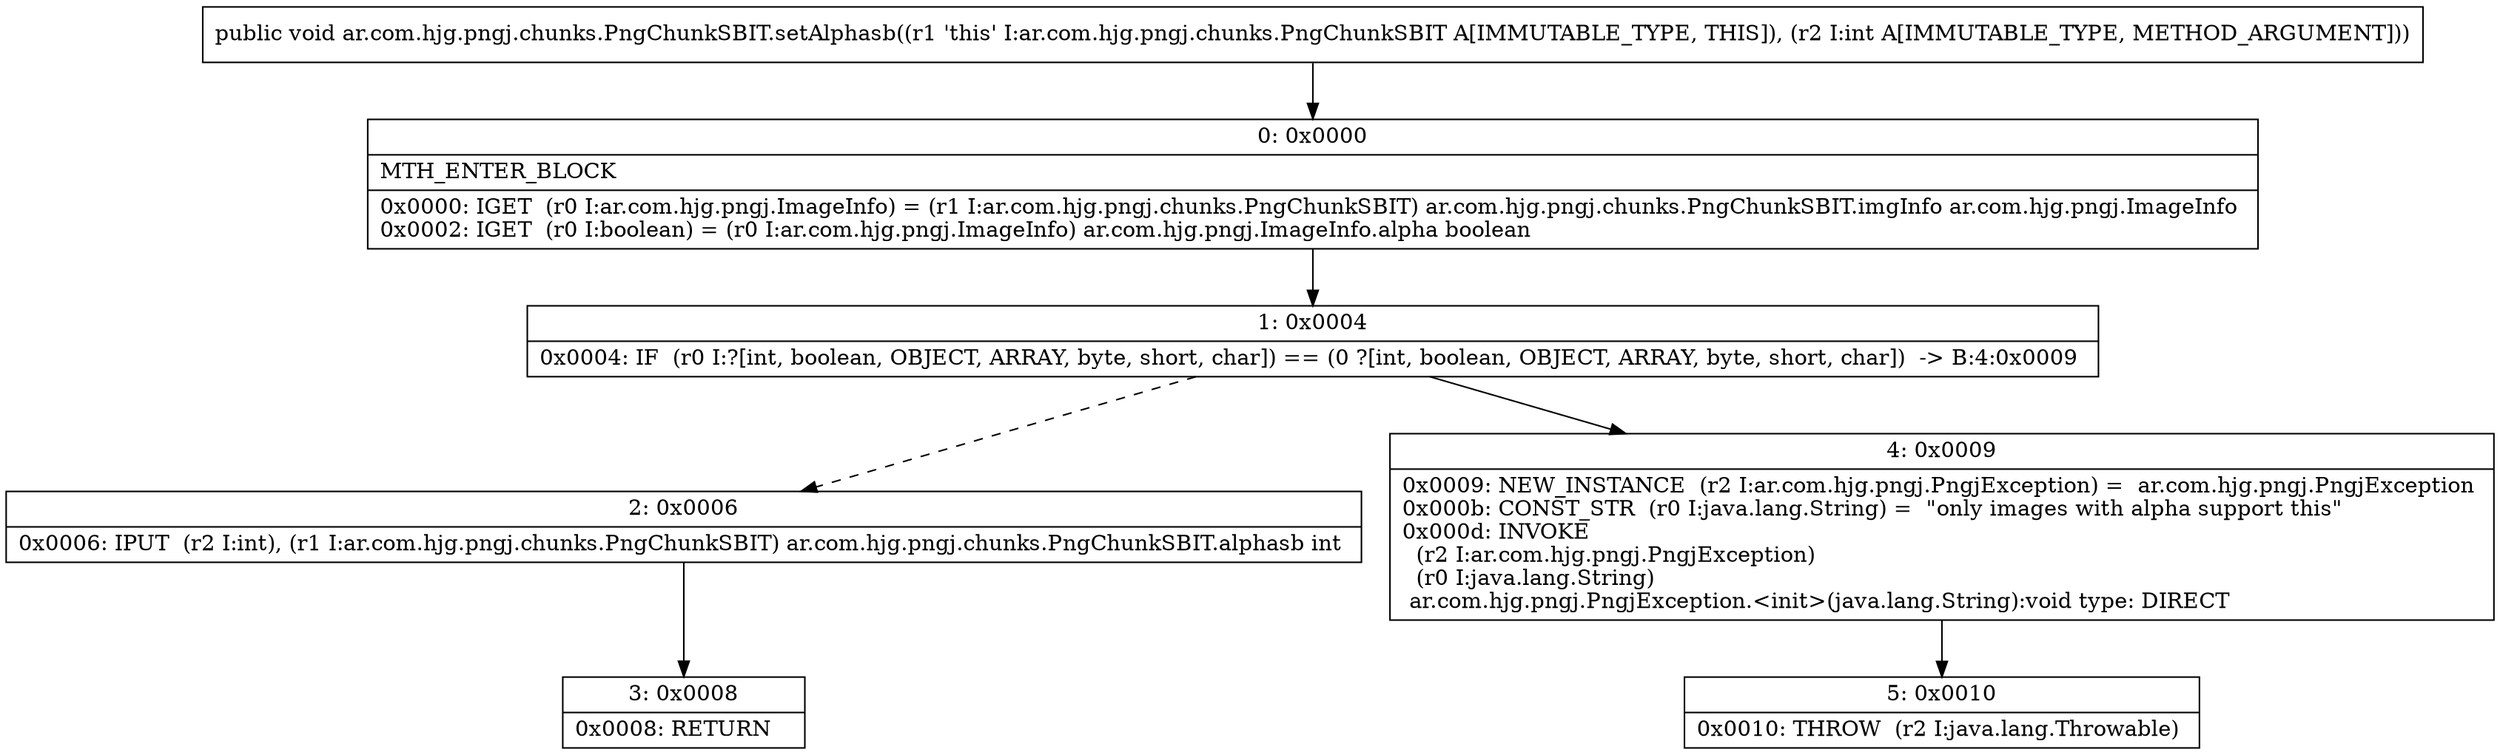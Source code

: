 digraph "CFG forar.com.hjg.pngj.chunks.PngChunkSBIT.setAlphasb(I)V" {
Node_0 [shape=record,label="{0\:\ 0x0000|MTH_ENTER_BLOCK\l|0x0000: IGET  (r0 I:ar.com.hjg.pngj.ImageInfo) = (r1 I:ar.com.hjg.pngj.chunks.PngChunkSBIT) ar.com.hjg.pngj.chunks.PngChunkSBIT.imgInfo ar.com.hjg.pngj.ImageInfo \l0x0002: IGET  (r0 I:boolean) = (r0 I:ar.com.hjg.pngj.ImageInfo) ar.com.hjg.pngj.ImageInfo.alpha boolean \l}"];
Node_1 [shape=record,label="{1\:\ 0x0004|0x0004: IF  (r0 I:?[int, boolean, OBJECT, ARRAY, byte, short, char]) == (0 ?[int, boolean, OBJECT, ARRAY, byte, short, char])  \-\> B:4:0x0009 \l}"];
Node_2 [shape=record,label="{2\:\ 0x0006|0x0006: IPUT  (r2 I:int), (r1 I:ar.com.hjg.pngj.chunks.PngChunkSBIT) ar.com.hjg.pngj.chunks.PngChunkSBIT.alphasb int \l}"];
Node_3 [shape=record,label="{3\:\ 0x0008|0x0008: RETURN   \l}"];
Node_4 [shape=record,label="{4\:\ 0x0009|0x0009: NEW_INSTANCE  (r2 I:ar.com.hjg.pngj.PngjException) =  ar.com.hjg.pngj.PngjException \l0x000b: CONST_STR  (r0 I:java.lang.String) =  \"only images with alpha support this\" \l0x000d: INVOKE  \l  (r2 I:ar.com.hjg.pngj.PngjException)\l  (r0 I:java.lang.String)\l ar.com.hjg.pngj.PngjException.\<init\>(java.lang.String):void type: DIRECT \l}"];
Node_5 [shape=record,label="{5\:\ 0x0010|0x0010: THROW  (r2 I:java.lang.Throwable) \l}"];
MethodNode[shape=record,label="{public void ar.com.hjg.pngj.chunks.PngChunkSBIT.setAlphasb((r1 'this' I:ar.com.hjg.pngj.chunks.PngChunkSBIT A[IMMUTABLE_TYPE, THIS]), (r2 I:int A[IMMUTABLE_TYPE, METHOD_ARGUMENT])) }"];
MethodNode -> Node_0;
Node_0 -> Node_1;
Node_1 -> Node_2[style=dashed];
Node_1 -> Node_4;
Node_2 -> Node_3;
Node_4 -> Node_5;
}

